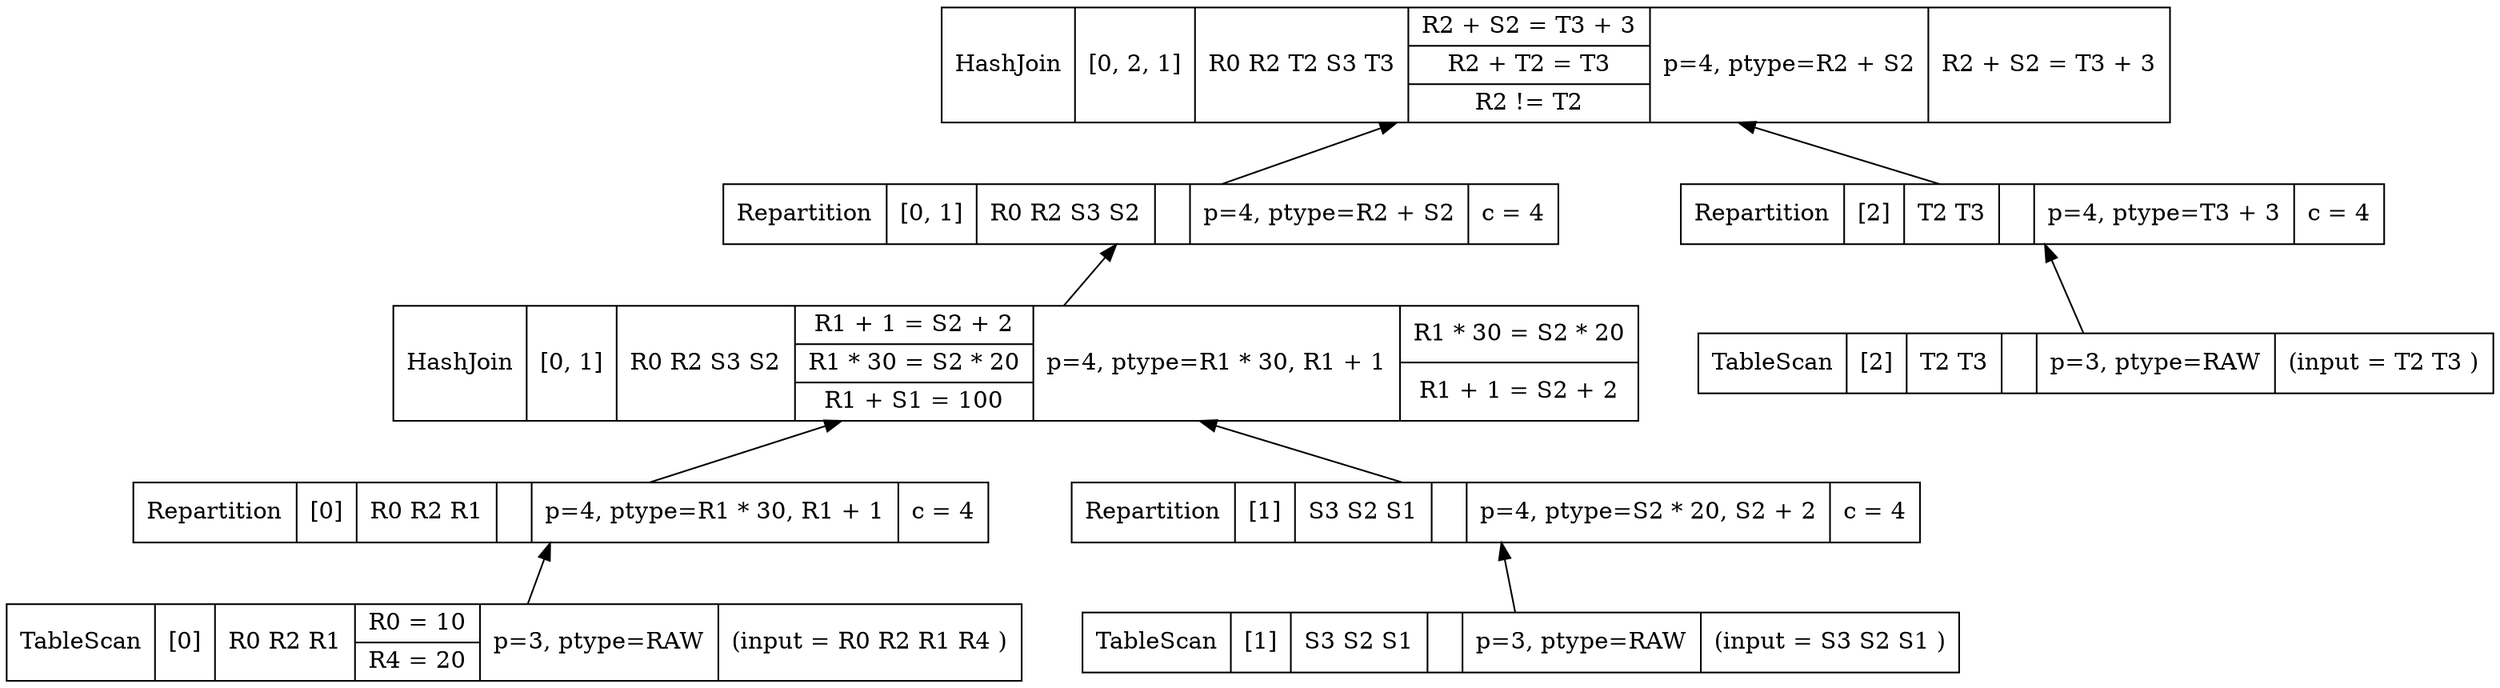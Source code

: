digraph example1 {
    node [shape=record];
    rankdir=BT;
    nodesep=0.5;
    ordering="in";
    lopkeyLOPKey7v1 -> lopkeyLOPKey9v1;
    lopkeyLOPKey6v1 -> lopkeyLOPKey7v1;
    lopkeyLOPKey4v1 -> lopkeyLOPKey6v1;
    lopkeyLOPKey1v1 -> lopkeyLOPKey4v1;
    lopkeyLOPKey1v1[label="TableScan|[0]|R0 R2 R1 |{R0 = 10|R4 = 20}|p=3, ptype=RAW|(input = R0 R2 R1 R4 )"];
    lopkeyLOPKey4v1[label="Repartition|[0]|R0 R2 R1 |{}|p=4, ptype=R1 * 30, R1 + 1|c = 4"];
    lopkeyLOPKey5v1 -> lopkeyLOPKey6v1;
    lopkeyLOPKey2v1 -> lopkeyLOPKey5v1;
    lopkeyLOPKey2v1[label="TableScan|[1]|S3 S2 S1 |{}|p=3, ptype=RAW|(input = S3 S2 S1 )"];
    lopkeyLOPKey5v1[label="Repartition|[1]|S3 S2 S1 |{}|p=4, ptype=S2 * 20, S2 + 2|c = 4"];
    lopkeyLOPKey6v1[label="HashJoin|[0, 1]|R0 R2 S3 S2 |{R1 + 1 = S2 + 2|R1 * 30 = S2 * 20|R1 + S1 = 100}|p=4, ptype=R1 * 30, R1 + 1|{R1 * 30 = S2 * 20|R1 + 1 = S2 + 2}"];
    lopkeyLOPKey7v1[label="Repartition|[0, 1]|R0 R2 S3 S2 |{}|p=4, ptype=R2 + S2|c = 4"];
    lopkeyLOPKey8v1 -> lopkeyLOPKey9v1;
    lopkeyLOPKey3v1 -> lopkeyLOPKey8v1;
    lopkeyLOPKey3v1[label="TableScan|[2]|T2 T3 |{}|p=3, ptype=RAW|(input = T2 T3 )"];
    lopkeyLOPKey8v1[label="Repartition|[2]|T2 T3 |{}|p=4, ptype=T3 + 3|c = 4"];
    lopkeyLOPKey9v1[label="HashJoin|[0, 2, 1]|R0 R2 T2 S3 T3 |{R2 + S2 = T3 + 3|R2 + T2 = T3|R2 != T2}|p=4, ptype=R2 + S2|{R2 + S2 = T3 + 3}"];
}
